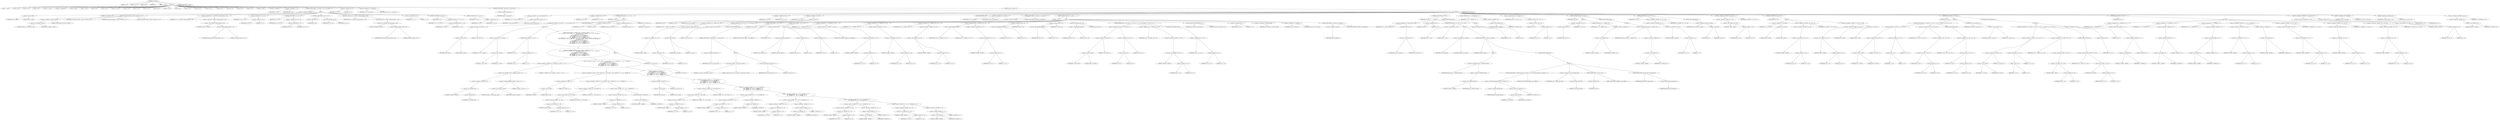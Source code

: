 digraph cache_insert {  
"1000127" [label = "(METHOD,cache_insert)" ]
"1000128" [label = "(PARAM,int a1)" ]
"1000129" [label = "(PARAM,void *s2)" ]
"1000130" [label = "(PARAM,int a3)" ]
"1000131" [label = "(PARAM,int a4)" ]
"1000132" [label = "(PARAM,__int16 a5)" ]
"1000133" [label = "(BLOCK,,)" ]
"1000134" [label = "(LOCAL,v7: __int16)" ]
"1000135" [label = "(LOCAL,v10: int)" ]
"1000136" [label = "(LOCAL,v11: int)" ]
"1000137" [label = "(LOCAL,v12: int)" ]
"1000138" [label = "(LOCAL,v13: __int16)" ]
"1000139" [label = "(LOCAL,v15: unsigned int)" ]
"1000140" [label = "(LOCAL,v16: bool)" ]
"1000141" [label = "(LOCAL,v17: bool)" ]
"1000142" [label = "(LOCAL,v18: int)" ]
"1000143" [label = "(LOCAL,v19: int)" ]
"1000144" [label = "(LOCAL,v20: __int16)" ]
"1000145" [label = "(LOCAL,v21: int)" ]
"1000146" [label = "(LOCAL,v22: int)" ]
"1000147" [label = "(LOCAL,v23: int)" ]
"1000148" [label = "(LOCAL,v24: int)" ]
"1000149" [label = "(LOCAL,v25: size_t)" ]
"1000150" [label = "(LOCAL,v26: int)" ]
"1000151" [label = "(LOCAL,v27: int)" ]
"1000152" [label = "(LOCAL,v28: int *)" ]
"1000153" [label = "(LOCAL,v29: char *)" ]
"1000154" [label = "(LOCAL,v30: int)" ]
"1000155" [label = "(LOCAL,v31: int)" ]
"1000156" [label = "(LOCAL,v32: int)" ]
"1000157" [label = "(LOCAL,v33: int)" ]
"1000158" [label = "(LOCAL,v34: _BYTE *)" ]
"1000159" [label = "(LOCAL,s2a: _DWORD [ 4 ])" ]
"1000160" [label = "(<operator>.assignment,v7 = a5)" ]
"1000161" [label = "(IDENTIFIER,v7,v7 = a5)" ]
"1000162" [label = "(IDENTIFIER,a5,v7 = a5)" ]
"1000163" [label = "(CONTROL_STRUCTURE,if ( (a5 & 0x980) != 0 ),if ( (a5 & 0x980) != 0 ))" ]
"1000164" [label = "(<operator>.notEquals,(a5 & 0x980) != 0)" ]
"1000165" [label = "(<operator>.and,a5 & 0x980)" ]
"1000166" [label = "(IDENTIFIER,a5,a5 & 0x980)" ]
"1000167" [label = "(LITERAL,0x980,a5 & 0x980)" ]
"1000168" [label = "(LITERAL,0,(a5 & 0x980) != 0)" ]
"1000169" [label = "(BLOCK,,)" ]
"1000170" [label = "(log_query,log_query((unsigned __int16)a5 | 0x10000, a1, s2, 0))" ]
"1000171" [label = "(<operator>.or,(unsigned __int16)a5 | 0x10000)" ]
"1000172" [label = "(<operator>.cast,(unsigned __int16)a5)" ]
"1000173" [label = "(UNKNOWN,unsigned __int16,unsigned __int16)" ]
"1000174" [label = "(IDENTIFIER,a5,(unsigned __int16)a5)" ]
"1000175" [label = "(LITERAL,0x10000,(unsigned __int16)a5 | 0x10000)" ]
"1000176" [label = "(IDENTIFIER,a1,log_query((unsigned __int16)a5 | 0x10000, a1, s2, 0))" ]
"1000177" [label = "(IDENTIFIER,s2,log_query((unsigned __int16)a5 | 0x10000, a1, s2, 0))" ]
"1000178" [label = "(LITERAL,0,log_query((unsigned __int16)a5 | 0x10000, a1, s2, 0))" ]
"1000179" [label = "(<operator>.assignment,v15 = *(_DWORD *)(dnsmasq_daemon + 252))" ]
"1000180" [label = "(IDENTIFIER,v15,v15 = *(_DWORD *)(dnsmasq_daemon + 252))" ]
"1000181" [label = "(<operator>.indirection,*(_DWORD *)(dnsmasq_daemon + 252))" ]
"1000182" [label = "(<operator>.cast,(_DWORD *)(dnsmasq_daemon + 252))" ]
"1000183" [label = "(UNKNOWN,_DWORD *,_DWORD *)" ]
"1000184" [label = "(<operator>.addition,dnsmasq_daemon + 252)" ]
"1000185" [label = "(IDENTIFIER,dnsmasq_daemon,dnsmasq_daemon + 252)" ]
"1000186" [label = "(LITERAL,252,dnsmasq_daemon + 252)" ]
"1000187" [label = "(<operator>.assignment,v16 = v15 != 0)" ]
"1000188" [label = "(IDENTIFIER,v16,v16 = v15 != 0)" ]
"1000189" [label = "(<operator>.notEquals,v15 != 0)" ]
"1000190" [label = "(IDENTIFIER,v15,v15 != 0)" ]
"1000191" [label = "(LITERAL,0,v15 != 0)" ]
"1000192" [label = "(CONTROL_STRUCTURE,if ( v15 ),if ( v15 ))" ]
"1000193" [label = "(IDENTIFIER,v15,if ( v15 ))" ]
"1000194" [label = "(<operator>.assignment,v16 = a4 > v15)" ]
"1000195" [label = "(IDENTIFIER,v16,v16 = a4 > v15)" ]
"1000196" [label = "(<operator>.greaterThan,a4 > v15)" ]
"1000197" [label = "(IDENTIFIER,a4,a4 > v15)" ]
"1000198" [label = "(IDENTIFIER,v15,a4 > v15)" ]
"1000199" [label = "(CONTROL_STRUCTURE,if ( !v16 ),if ( !v16 ))" ]
"1000200" [label = "(<operator>.logicalNot,!v16)" ]
"1000201" [label = "(IDENTIFIER,v16,!v16)" ]
"1000202" [label = "(<operator>.assignment,v15 = a4)" ]
"1000203" [label = "(IDENTIFIER,v15,v15 = a4)" ]
"1000204" [label = "(IDENTIFIER,a4,v15 = a4)" ]
"1000205" [label = "(<operator>.assignment,a4 = *(_DWORD *)(dnsmasq_daemon + 248))" ]
"1000206" [label = "(IDENTIFIER,a4,a4 = *(_DWORD *)(dnsmasq_daemon + 248))" ]
"1000207" [label = "(<operator>.indirection,*(_DWORD *)(dnsmasq_daemon + 248))" ]
"1000208" [label = "(<operator>.cast,(_DWORD *)(dnsmasq_daemon + 248))" ]
"1000209" [label = "(UNKNOWN,_DWORD *,_DWORD *)" ]
"1000210" [label = "(<operator>.addition,dnsmasq_daemon + 248)" ]
"1000211" [label = "(IDENTIFIER,dnsmasq_daemon,dnsmasq_daemon + 248)" ]
"1000212" [label = "(LITERAL,248,dnsmasq_daemon + 248)" ]
"1000213" [label = "(<operator>.assignment,v17 = 1)" ]
"1000214" [label = "(IDENTIFIER,v17,v17 = 1)" ]
"1000215" [label = "(LITERAL,1,v17 = 1)" ]
"1000216" [label = "(CONTROL_STRUCTURE,if ( a4 ),if ( a4 ))" ]
"1000217" [label = "(IDENTIFIER,a4,if ( a4 ))" ]
"1000218" [label = "(<operator>.assignment,v17 = v15 >= a4)" ]
"1000219" [label = "(IDENTIFIER,v17,v17 = v15 >= a4)" ]
"1000220" [label = "(<operator>.greaterEqualsThan,v15 >= a4)" ]
"1000221" [label = "(IDENTIFIER,v15,v15 >= a4)" ]
"1000222" [label = "(IDENTIFIER,a4,v15 >= a4)" ]
"1000223" [label = "(CONTROL_STRUCTURE,if ( v17 ),if ( v17 ))" ]
"1000224" [label = "(IDENTIFIER,v17,if ( v17 ))" ]
"1000225" [label = "(<operator>.assignment,a4 = v15)" ]
"1000226" [label = "(IDENTIFIER,a4,a4 = v15)" ]
"1000227" [label = "(IDENTIFIER,v15,a4 = v15)" ]
"1000228" [label = "(<operator>.assignment,v10 = 0)" ]
"1000229" [label = "(IDENTIFIER,v10,v10 = 0)" ]
"1000230" [label = "(LITERAL,0,v10 = 0)" ]
"1000231" [label = "(<operator>.assignment,v11 = insert_error)" ]
"1000232" [label = "(IDENTIFIER,v11,v11 = insert_error)" ]
"1000233" [label = "(IDENTIFIER,insert_error,v11 = insert_error)" ]
"1000234" [label = "(CONTROL_STRUCTURE,if ( !insert_error ),if ( !insert_error ))" ]
"1000235" [label = "(<operator>.logicalNot,!insert_error)" ]
"1000236" [label = "(IDENTIFIER,insert_error,!insert_error)" ]
"1000237" [label = "(BLOCK,,)" ]
"1000238" [label = "(<operator>.assignment,v12 = cache_scan_free(a1, s2))" ]
"1000239" [label = "(IDENTIFIER,v12,v12 = cache_scan_free(a1, s2))" ]
"1000240" [label = "(cache_scan_free,cache_scan_free(a1, s2))" ]
"1000241" [label = "(IDENTIFIER,a1,cache_scan_free(a1, s2))" ]
"1000242" [label = "(IDENTIFIER,s2,cache_scan_free(a1, s2))" ]
"1000243" [label = "(<operator>.assignment,v10 = v12)" ]
"1000244" [label = "(IDENTIFIER,v10,v10 = v12)" ]
"1000245" [label = "(IDENTIFIER,v12,v10 = v12)" ]
"1000246" [label = "(CONTROL_STRUCTURE,if ( v12 ),if ( v12 ))" ]
"1000247" [label = "(IDENTIFIER,v12,if ( v12 ))" ]
"1000248" [label = "(BLOCK,,)" ]
"1000249" [label = "(CONTROL_STRUCTURE,if ( (a5 & 0x180) != 0 ),if ( (a5 & 0x180) != 0 ))" ]
"1000250" [label = "(<operator>.notEquals,(a5 & 0x180) != 0)" ]
"1000251" [label = "(<operator>.and,a5 & 0x180)" ]
"1000252" [label = "(IDENTIFIER,a5,a5 & 0x180)" ]
"1000253" [label = "(LITERAL,0x180,a5 & 0x180)" ]
"1000254" [label = "(LITERAL,0,(a5 & 0x180) != 0)" ]
"1000255" [label = "(BLOCK,,)" ]
"1000256" [label = "(<operator>.assignment,v13 = (__int16)s2)" ]
"1000257" [label = "(IDENTIFIER,v13,v13 = (__int16)s2)" ]
"1000258" [label = "(<operator>.cast,(__int16)s2)" ]
"1000259" [label = "(UNKNOWN,__int16,__int16)" ]
"1000260" [label = "(IDENTIFIER,s2,(__int16)s2)" ]
"1000261" [label = "(CONTROL_STRUCTURE,if ( s2 ),if ( s2 ))" ]
"1000262" [label = "(IDENTIFIER,s2,if ( s2 ))" ]
"1000263" [label = "(<operator>.assignment,v13 = 1)" ]
"1000264" [label = "(IDENTIFIER,v13,v13 = 1)" ]
"1000265" [label = "(LITERAL,1,v13 = 1)" ]
"1000266" [label = "(CONTROL_STRUCTURE,if ( (*(_DWORD *)&v13 & ((unsigned __int16)a5 >> 3)) != 0\n          && ((a5 & 0x80) != 0 && (*(_WORD *)(v12 + 36) & 0x80) != 0 && *(_DWORD *)(v12 + 12) == *(_DWORD *)s2\n           || (a5 & 0x100) != 0\n           && (*(_WORD *)(v12 + 36) & 0x100) != 0\n           && *(_DWORD *)(v12 + 12) == *(_DWORD *)s2\n           && *(_DWORD *)(v12 + 16) == *((_DWORD *)s2 + 1)\n           && *(_DWORD *)(v12 + 20) == *((_DWORD *)s2 + 2)\n           && *(_DWORD *)(v12 + 24) == *((_DWORD *)s2 + 3)) ),if ( (*(_DWORD *)&v13 & ((unsigned __int16)a5 >> 3)) != 0\n          && ((a5 & 0x80) != 0 && (*(_WORD *)(v12 + 36) & 0x80) != 0 && *(_DWORD *)(v12 + 12) == *(_DWORD *)s2\n           || (a5 & 0x100) != 0\n           && (*(_WORD *)(v12 + 36) & 0x100) != 0\n           && *(_DWORD *)(v12 + 12) == *(_DWORD *)s2\n           && *(_DWORD *)(v12 + 16) == *((_DWORD *)s2 + 1)\n           && *(_DWORD *)(v12 + 20) == *((_DWORD *)s2 + 2)\n           && *(_DWORD *)(v12 + 24) == *((_DWORD *)s2 + 3)) ))" ]
"1000267" [label = "(<operator>.logicalAnd,(*(_DWORD *)&v13 & ((unsigned __int16)a5 >> 3)) != 0\n          && ((a5 & 0x80) != 0 && (*(_WORD *)(v12 + 36) & 0x80) != 0 && *(_DWORD *)(v12 + 12) == *(_DWORD *)s2\n           || (a5 & 0x100) != 0\n           && (*(_WORD *)(v12 + 36) & 0x100) != 0\n           && *(_DWORD *)(v12 + 12) == *(_DWORD *)s2\n           && *(_DWORD *)(v12 + 16) == *((_DWORD *)s2 + 1)\n           && *(_DWORD *)(v12 + 20) == *((_DWORD *)s2 + 2)\n           && *(_DWORD *)(v12 + 24) == *((_DWORD *)s2 + 3)))" ]
"1000268" [label = "(<operator>.notEquals,(*(_DWORD *)&v13 & ((unsigned __int16)a5 >> 3)) != 0)" ]
"1000269" [label = "(<operator>.and,*(_DWORD *)&v13 & ((unsigned __int16)a5 >> 3))" ]
"1000270" [label = "(<operator>.indirection,*(_DWORD *)&v13)" ]
"1000271" [label = "(<operator>.cast,(_DWORD *)&v13)" ]
"1000272" [label = "(UNKNOWN,_DWORD *,_DWORD *)" ]
"1000273" [label = "(<operator>.addressOf,&v13)" ]
"1000274" [label = "(IDENTIFIER,v13,(_DWORD *)&v13)" ]
"1000275" [label = "(<operator>.arithmeticShiftRight,(unsigned __int16)a5 >> 3)" ]
"1000276" [label = "(<operator>.cast,(unsigned __int16)a5)" ]
"1000277" [label = "(UNKNOWN,unsigned __int16,unsigned __int16)" ]
"1000278" [label = "(IDENTIFIER,a5,(unsigned __int16)a5)" ]
"1000279" [label = "(LITERAL,3,(unsigned __int16)a5 >> 3)" ]
"1000280" [label = "(LITERAL,0,(*(_DWORD *)&v13 & ((unsigned __int16)a5 >> 3)) != 0)" ]
"1000281" [label = "(<operator>.logicalOr,(a5 & 0x80) != 0 && (*(_WORD *)(v12 + 36) & 0x80) != 0 && *(_DWORD *)(v12 + 12) == *(_DWORD *)s2\n           || (a5 & 0x100) != 0\n           && (*(_WORD *)(v12 + 36) & 0x100) != 0\n           && *(_DWORD *)(v12 + 12) == *(_DWORD *)s2\n           && *(_DWORD *)(v12 + 16) == *((_DWORD *)s2 + 1)\n           && *(_DWORD *)(v12 + 20) == *((_DWORD *)s2 + 2)\n           && *(_DWORD *)(v12 + 24) == *((_DWORD *)s2 + 3))" ]
"1000282" [label = "(<operator>.logicalAnd,(a5 & 0x80) != 0 && (*(_WORD *)(v12 + 36) & 0x80) != 0 && *(_DWORD *)(v12 + 12) == *(_DWORD *)s2)" ]
"1000283" [label = "(<operator>.notEquals,(a5 & 0x80) != 0)" ]
"1000284" [label = "(<operator>.and,a5 & 0x80)" ]
"1000285" [label = "(IDENTIFIER,a5,a5 & 0x80)" ]
"1000286" [label = "(LITERAL,0x80,a5 & 0x80)" ]
"1000287" [label = "(LITERAL,0,(a5 & 0x80) != 0)" ]
"1000288" [label = "(<operator>.logicalAnd,(*(_WORD *)(v12 + 36) & 0x80) != 0 && *(_DWORD *)(v12 + 12) == *(_DWORD *)s2)" ]
"1000289" [label = "(<operator>.notEquals,(*(_WORD *)(v12 + 36) & 0x80) != 0)" ]
"1000290" [label = "(<operator>.and,*(_WORD *)(v12 + 36) & 0x80)" ]
"1000291" [label = "(<operator>.indirection,*(_WORD *)(v12 + 36))" ]
"1000292" [label = "(<operator>.cast,(_WORD *)(v12 + 36))" ]
"1000293" [label = "(UNKNOWN,_WORD *,_WORD *)" ]
"1000294" [label = "(<operator>.addition,v12 + 36)" ]
"1000295" [label = "(IDENTIFIER,v12,v12 + 36)" ]
"1000296" [label = "(LITERAL,36,v12 + 36)" ]
"1000297" [label = "(LITERAL,0x80,*(_WORD *)(v12 + 36) & 0x80)" ]
"1000298" [label = "(LITERAL,0,(*(_WORD *)(v12 + 36) & 0x80) != 0)" ]
"1000299" [label = "(<operator>.equals,*(_DWORD *)(v12 + 12) == *(_DWORD *)s2)" ]
"1000300" [label = "(<operator>.indirection,*(_DWORD *)(v12 + 12))" ]
"1000301" [label = "(<operator>.cast,(_DWORD *)(v12 + 12))" ]
"1000302" [label = "(UNKNOWN,_DWORD *,_DWORD *)" ]
"1000303" [label = "(<operator>.addition,v12 + 12)" ]
"1000304" [label = "(IDENTIFIER,v12,v12 + 12)" ]
"1000305" [label = "(LITERAL,12,v12 + 12)" ]
"1000306" [label = "(<operator>.indirection,*(_DWORD *)s2)" ]
"1000307" [label = "(<operator>.cast,(_DWORD *)s2)" ]
"1000308" [label = "(UNKNOWN,_DWORD *,_DWORD *)" ]
"1000309" [label = "(IDENTIFIER,s2,(_DWORD *)s2)" ]
"1000310" [label = "(<operator>.logicalAnd,(a5 & 0x100) != 0\n           && (*(_WORD *)(v12 + 36) & 0x100) != 0\n           && *(_DWORD *)(v12 + 12) == *(_DWORD *)s2\n           && *(_DWORD *)(v12 + 16) == *((_DWORD *)s2 + 1)\n           && *(_DWORD *)(v12 + 20) == *((_DWORD *)s2 + 2)\n           && *(_DWORD *)(v12 + 24) == *((_DWORD *)s2 + 3))" ]
"1000311" [label = "(<operator>.notEquals,(a5 & 0x100) != 0)" ]
"1000312" [label = "(<operator>.and,a5 & 0x100)" ]
"1000313" [label = "(IDENTIFIER,a5,a5 & 0x100)" ]
"1000314" [label = "(LITERAL,0x100,a5 & 0x100)" ]
"1000315" [label = "(LITERAL,0,(a5 & 0x100) != 0)" ]
"1000316" [label = "(<operator>.logicalAnd,(*(_WORD *)(v12 + 36) & 0x100) != 0\n           && *(_DWORD *)(v12 + 12) == *(_DWORD *)s2\n           && *(_DWORD *)(v12 + 16) == *((_DWORD *)s2 + 1)\n           && *(_DWORD *)(v12 + 20) == *((_DWORD *)s2 + 2)\n           && *(_DWORD *)(v12 + 24) == *((_DWORD *)s2 + 3))" ]
"1000317" [label = "(<operator>.notEquals,(*(_WORD *)(v12 + 36) & 0x100) != 0)" ]
"1000318" [label = "(<operator>.and,*(_WORD *)(v12 + 36) & 0x100)" ]
"1000319" [label = "(<operator>.indirection,*(_WORD *)(v12 + 36))" ]
"1000320" [label = "(<operator>.cast,(_WORD *)(v12 + 36))" ]
"1000321" [label = "(UNKNOWN,_WORD *,_WORD *)" ]
"1000322" [label = "(<operator>.addition,v12 + 36)" ]
"1000323" [label = "(IDENTIFIER,v12,v12 + 36)" ]
"1000324" [label = "(LITERAL,36,v12 + 36)" ]
"1000325" [label = "(LITERAL,0x100,*(_WORD *)(v12 + 36) & 0x100)" ]
"1000326" [label = "(LITERAL,0,(*(_WORD *)(v12 + 36) & 0x100) != 0)" ]
"1000327" [label = "(<operator>.logicalAnd,*(_DWORD *)(v12 + 12) == *(_DWORD *)s2\n           && *(_DWORD *)(v12 + 16) == *((_DWORD *)s2 + 1)\n           && *(_DWORD *)(v12 + 20) == *((_DWORD *)s2 + 2)\n           && *(_DWORD *)(v12 + 24) == *((_DWORD *)s2 + 3))" ]
"1000328" [label = "(<operator>.equals,*(_DWORD *)(v12 + 12) == *(_DWORD *)s2)" ]
"1000329" [label = "(<operator>.indirection,*(_DWORD *)(v12 + 12))" ]
"1000330" [label = "(<operator>.cast,(_DWORD *)(v12 + 12))" ]
"1000331" [label = "(UNKNOWN,_DWORD *,_DWORD *)" ]
"1000332" [label = "(<operator>.addition,v12 + 12)" ]
"1000333" [label = "(IDENTIFIER,v12,v12 + 12)" ]
"1000334" [label = "(LITERAL,12,v12 + 12)" ]
"1000335" [label = "(<operator>.indirection,*(_DWORD *)s2)" ]
"1000336" [label = "(<operator>.cast,(_DWORD *)s2)" ]
"1000337" [label = "(UNKNOWN,_DWORD *,_DWORD *)" ]
"1000338" [label = "(IDENTIFIER,s2,(_DWORD *)s2)" ]
"1000339" [label = "(<operator>.logicalAnd,*(_DWORD *)(v12 + 16) == *((_DWORD *)s2 + 1)\n           && *(_DWORD *)(v12 + 20) == *((_DWORD *)s2 + 2)\n           && *(_DWORD *)(v12 + 24) == *((_DWORD *)s2 + 3))" ]
"1000340" [label = "(<operator>.equals,*(_DWORD *)(v12 + 16) == *((_DWORD *)s2 + 1))" ]
"1000341" [label = "(<operator>.indirection,*(_DWORD *)(v12 + 16))" ]
"1000342" [label = "(<operator>.cast,(_DWORD *)(v12 + 16))" ]
"1000343" [label = "(UNKNOWN,_DWORD *,_DWORD *)" ]
"1000344" [label = "(<operator>.addition,v12 + 16)" ]
"1000345" [label = "(IDENTIFIER,v12,v12 + 16)" ]
"1000346" [label = "(LITERAL,16,v12 + 16)" ]
"1000347" [label = "(<operator>.indirection,*((_DWORD *)s2 + 1))" ]
"1000348" [label = "(<operator>.addition,(_DWORD *)s2 + 1)" ]
"1000349" [label = "(<operator>.cast,(_DWORD *)s2)" ]
"1000350" [label = "(UNKNOWN,_DWORD *,_DWORD *)" ]
"1000351" [label = "(IDENTIFIER,s2,(_DWORD *)s2)" ]
"1000352" [label = "(LITERAL,1,(_DWORD *)s2 + 1)" ]
"1000353" [label = "(<operator>.logicalAnd,*(_DWORD *)(v12 + 20) == *((_DWORD *)s2 + 2)\n           && *(_DWORD *)(v12 + 24) == *((_DWORD *)s2 + 3))" ]
"1000354" [label = "(<operator>.equals,*(_DWORD *)(v12 + 20) == *((_DWORD *)s2 + 2))" ]
"1000355" [label = "(<operator>.indirection,*(_DWORD *)(v12 + 20))" ]
"1000356" [label = "(<operator>.cast,(_DWORD *)(v12 + 20))" ]
"1000357" [label = "(UNKNOWN,_DWORD *,_DWORD *)" ]
"1000358" [label = "(<operator>.addition,v12 + 20)" ]
"1000359" [label = "(IDENTIFIER,v12,v12 + 20)" ]
"1000360" [label = "(LITERAL,20,v12 + 20)" ]
"1000361" [label = "(<operator>.indirection,*((_DWORD *)s2 + 2))" ]
"1000362" [label = "(<operator>.addition,(_DWORD *)s2 + 2)" ]
"1000363" [label = "(<operator>.cast,(_DWORD *)s2)" ]
"1000364" [label = "(UNKNOWN,_DWORD *,_DWORD *)" ]
"1000365" [label = "(IDENTIFIER,s2,(_DWORD *)s2)" ]
"1000366" [label = "(LITERAL,2,(_DWORD *)s2 + 2)" ]
"1000367" [label = "(<operator>.equals,*(_DWORD *)(v12 + 24) == *((_DWORD *)s2 + 3))" ]
"1000368" [label = "(<operator>.indirection,*(_DWORD *)(v12 + 24))" ]
"1000369" [label = "(<operator>.cast,(_DWORD *)(v12 + 24))" ]
"1000370" [label = "(UNKNOWN,_DWORD *,_DWORD *)" ]
"1000371" [label = "(<operator>.addition,v12 + 24)" ]
"1000372" [label = "(IDENTIFIER,v12,v12 + 24)" ]
"1000373" [label = "(LITERAL,24,v12 + 24)" ]
"1000374" [label = "(<operator>.indirection,*((_DWORD *)s2 + 3))" ]
"1000375" [label = "(<operator>.addition,(_DWORD *)s2 + 3)" ]
"1000376" [label = "(<operator>.cast,(_DWORD *)s2)" ]
"1000377" [label = "(UNKNOWN,_DWORD *,_DWORD *)" ]
"1000378" [label = "(IDENTIFIER,s2,(_DWORD *)s2)" ]
"1000379" [label = "(LITERAL,3,(_DWORD *)s2 + 3)" ]
"1000380" [label = "(BLOCK,,)" ]
"1000381" [label = "(RETURN,return v10;,return v10;)" ]
"1000382" [label = "(IDENTIFIER,v10,return v10;)" ]
"1000383" [label = "(JUMP_TARGET,LABEL_14)" ]
"1000384" [label = "(<operator>.assignment,v10 = 0)" ]
"1000385" [label = "(IDENTIFIER,v10,v10 = 0)" ]
"1000386" [label = "(LITERAL,0,v10 = 0)" ]
"1000387" [label = "(<operator>.assignment,insert_error = 1)" ]
"1000388" [label = "(IDENTIFIER,insert_error,insert_error = 1)" ]
"1000389" [label = "(LITERAL,1,insert_error = 1)" ]
"1000390" [label = "(RETURN,return v10;,return v10;)" ]
"1000391" [label = "(IDENTIFIER,v10,return v10;)" ]
"1000392" [label = "(<operator>.assignment,v18 = v11)" ]
"1000393" [label = "(IDENTIFIER,v18,v18 = v11)" ]
"1000394" [label = "(IDENTIFIER,v11,v18 = v11)" ]
"1000395" [label = "(<operator>.assignment,v19 = a5 & 4)" ]
"1000396" [label = "(IDENTIFIER,v19,v19 = a5 & 4)" ]
"1000397" [label = "(<operator>.and,a5 & 4)" ]
"1000398" [label = "(IDENTIFIER,a5,a5 & 4)" ]
"1000399" [label = "(LITERAL,4,a5 & 4)" ]
"1000400" [label = "(JUMP_TARGET,LABEL_26)" ]
"1000401" [label = "(<operator>.assignment,v10 = cache_tail)" ]
"1000402" [label = "(IDENTIFIER,v10,v10 = cache_tail)" ]
"1000403" [label = "(IDENTIFIER,cache_tail,v10 = cache_tail)" ]
"1000404" [label = "(CONTROL_STRUCTURE,if ( !cache_tail ),if ( !cache_tail ))" ]
"1000405" [label = "(<operator>.logicalNot,!cache_tail)" ]
"1000406" [label = "(IDENTIFIER,cache_tail,!cache_tail)" ]
"1000407" [label = "(CONTROL_STRUCTURE,goto LABEL_14;,goto LABEL_14;)" ]
"1000408" [label = "(CONTROL_STRUCTURE,while ( 1 ),while ( 1 ))" ]
"1000409" [label = "(LITERAL,1,while ( 1 ))" ]
"1000410" [label = "(BLOCK,,)" ]
"1000411" [label = "(<operator>.assignment,v20 = *(_WORD *)(v10 + 36))" ]
"1000412" [label = "(IDENTIFIER,v20,v20 = *(_WORD *)(v10 + 36))" ]
"1000413" [label = "(<operator>.indirection,*(_WORD *)(v10 + 36))" ]
"1000414" [label = "(<operator>.cast,(_WORD *)(v10 + 36))" ]
"1000415" [label = "(UNKNOWN,_WORD *,_WORD *)" ]
"1000416" [label = "(<operator>.addition,v10 + 36)" ]
"1000417" [label = "(IDENTIFIER,v10,v10 + 36)" ]
"1000418" [label = "(LITERAL,36,v10 + 36)" ]
"1000419" [label = "(CONTROL_STRUCTURE,if ( (v20 & 0xC) == 0 ),if ( (v20 & 0xC) == 0 ))" ]
"1000420" [label = "(<operator>.equals,(v20 & 0xC) == 0)" ]
"1000421" [label = "(<operator>.and,v20 & 0xC)" ]
"1000422" [label = "(IDENTIFIER,v20,v20 & 0xC)" ]
"1000423" [label = "(LITERAL,0xC,v20 & 0xC)" ]
"1000424" [label = "(LITERAL,0,(v20 & 0xC) == 0)" ]
"1000425" [label = "(CONTROL_STRUCTURE,break;,break;)" ]
"1000426" [label = "(CONTROL_STRUCTURE,if ( v18 ),if ( v18 ))" ]
"1000427" [label = "(IDENTIFIER,v18,if ( v18 ))" ]
"1000428" [label = "(BLOCK,,)" ]
"1000429" [label = "(CONTROL_STRUCTURE,if ( !warned_12252 ),if ( !warned_12252 ))" ]
"1000430" [label = "(<operator>.logicalNot,!warned_12252)" ]
"1000431" [label = "(IDENTIFIER,warned_12252,!warned_12252)" ]
"1000432" [label = "(BLOCK,,)" ]
"1000433" [label = "(my_syslog,my_syslog(3, \"Internal error in cache.\"))" ]
"1000434" [label = "(LITERAL,3,my_syslog(3, \"Internal error in cache.\"))" ]
"1000435" [label = "(LITERAL,\"Internal error in cache.\",my_syslog(3, \"Internal error in cache.\"))" ]
"1000436" [label = "(<operator>.assignment,warned_12252 = 1)" ]
"1000437" [label = "(IDENTIFIER,warned_12252,warned_12252 = 1)" ]
"1000438" [label = "(LITERAL,1,warned_12252 = 1)" ]
"1000439" [label = "(CONTROL_STRUCTURE,goto LABEL_14;,goto LABEL_14;)" ]
"1000440" [label = "(CONTROL_STRUCTURE,if ( !v19 ),if ( !v19 ))" ]
"1000441" [label = "(<operator>.logicalNot,!v19)" ]
"1000442" [label = "(IDENTIFIER,v19,!v19)" ]
"1000443" [label = "(BLOCK,,)" ]
"1000444" [label = "(cache_scan_free,cache_scan_free(0, 0))" ]
"1000445" [label = "(LITERAL,0,cache_scan_free(0, 0))" ]
"1000446" [label = "(LITERAL,0,cache_scan_free(0, 0))" ]
"1000447" [label = "(<operator>.assignment,v18 = 0)" ]
"1000448" [label = "(IDENTIFIER,v18,v18 = 0)" ]
"1000449" [label = "(LITERAL,0,v18 = 0)" ]
"1000450" [label = "(<operator>.assignment,v19 = 1)" ]
"1000451" [label = "(IDENTIFIER,v19,v19 = 1)" ]
"1000452" [label = "(LITERAL,1,v19 = 1)" ]
"1000453" [label = "(CONTROL_STRUCTURE,goto LABEL_26;,goto LABEL_26;)" ]
"1000454" [label = "(<operator>.assignment,v21 = *(_DWORD *)(v10 + 16))" ]
"1000455" [label = "(IDENTIFIER,v21,v21 = *(_DWORD *)(v10 + 16))" ]
"1000456" [label = "(<operator>.indirection,*(_DWORD *)(v10 + 16))" ]
"1000457" [label = "(<operator>.cast,(_DWORD *)(v10 + 16))" ]
"1000458" [label = "(UNKNOWN,_DWORD *,_DWORD *)" ]
"1000459" [label = "(<operator>.addition,v10 + 16)" ]
"1000460" [label = "(IDENTIFIER,v10,v10 + 16)" ]
"1000461" [label = "(LITERAL,16,v10 + 16)" ]
"1000462" [label = "(<operator>.assignment,v22 = *(_DWORD *)(v10 + 20))" ]
"1000463" [label = "(IDENTIFIER,v22,v22 = *(_DWORD *)(v10 + 20))" ]
"1000464" [label = "(<operator>.indirection,*(_DWORD *)(v10 + 20))" ]
"1000465" [label = "(<operator>.cast,(_DWORD *)(v10 + 20))" ]
"1000466" [label = "(UNKNOWN,_DWORD *,_DWORD *)" ]
"1000467" [label = "(<operator>.addition,v10 + 20)" ]
"1000468" [label = "(IDENTIFIER,v10,v10 + 20)" ]
"1000469" [label = "(LITERAL,20,v10 + 20)" ]
"1000470" [label = "(<operator>.assignment,v23 = *(_DWORD *)(v10 + 24))" ]
"1000471" [label = "(IDENTIFIER,v23,v23 = *(_DWORD *)(v10 + 24))" ]
"1000472" [label = "(<operator>.indirection,*(_DWORD *)(v10 + 24))" ]
"1000473" [label = "(<operator>.cast,(_DWORD *)(v10 + 24))" ]
"1000474" [label = "(UNKNOWN,_DWORD *,_DWORD *)" ]
"1000475" [label = "(<operator>.addition,v10 + 24)" ]
"1000476" [label = "(IDENTIFIER,v10,v10 + 24)" ]
"1000477" [label = "(LITERAL,24,v10 + 24)" ]
"1000478" [label = "(<operator>.assignment,s2a[0] = *(_DWORD *)(v10 + 12))" ]
"1000479" [label = "(<operator>.indirectIndexAccess,s2a[0])" ]
"1000480" [label = "(IDENTIFIER,s2a,s2a[0] = *(_DWORD *)(v10 + 12))" ]
"1000481" [label = "(LITERAL,0,s2a[0] = *(_DWORD *)(v10 + 12))" ]
"1000482" [label = "(<operator>.indirection,*(_DWORD *)(v10 + 12))" ]
"1000483" [label = "(<operator>.cast,(_DWORD *)(v10 + 12))" ]
"1000484" [label = "(UNKNOWN,_DWORD *,_DWORD *)" ]
"1000485" [label = "(<operator>.addition,v10 + 12)" ]
"1000486" [label = "(IDENTIFIER,v10,v10 + 12)" ]
"1000487" [label = "(LITERAL,12,v10 + 12)" ]
"1000488" [label = "(<operator>.assignment,s2a[1] = v21)" ]
"1000489" [label = "(<operator>.indirectIndexAccess,s2a[1])" ]
"1000490" [label = "(IDENTIFIER,s2a,s2a[1] = v21)" ]
"1000491" [label = "(LITERAL,1,s2a[1] = v21)" ]
"1000492" [label = "(IDENTIFIER,v21,s2a[1] = v21)" ]
"1000493" [label = "(<operator>.assignment,s2a[2] = v22)" ]
"1000494" [label = "(<operator>.indirectIndexAccess,s2a[2])" ]
"1000495" [label = "(IDENTIFIER,s2a,s2a[2] = v22)" ]
"1000496" [label = "(LITERAL,2,s2a[2] = v22)" ]
"1000497" [label = "(IDENTIFIER,v22,s2a[2] = v22)" ]
"1000498" [label = "(<operator>.assignment,s2a[3] = v23)" ]
"1000499" [label = "(<operator>.indirectIndexAccess,s2a[3])" ]
"1000500" [label = "(IDENTIFIER,s2a,s2a[3] = v23)" ]
"1000501" [label = "(LITERAL,3,s2a[3] = v23)" ]
"1000502" [label = "(IDENTIFIER,v23,s2a[3] = v23)" ]
"1000503" [label = "(CONTROL_STRUCTURE,if ( (v20 & 0x200) != 0 || (v20 & 2) != 0 ),if ( (v20 & 0x200) != 0 || (v20 & 2) != 0 ))" ]
"1000504" [label = "(<operator>.logicalOr,(v20 & 0x200) != 0 || (v20 & 2) != 0)" ]
"1000505" [label = "(<operator>.notEquals,(v20 & 0x200) != 0)" ]
"1000506" [label = "(<operator>.and,v20 & 0x200)" ]
"1000507" [label = "(IDENTIFIER,v20,v20 & 0x200)" ]
"1000508" [label = "(LITERAL,0x200,v20 & 0x200)" ]
"1000509" [label = "(LITERAL,0,(v20 & 0x200) != 0)" ]
"1000510" [label = "(<operator>.notEquals,(v20 & 2) != 0)" ]
"1000511" [label = "(<operator>.and,v20 & 2)" ]
"1000512" [label = "(IDENTIFIER,v20,v20 & 2)" ]
"1000513" [label = "(LITERAL,2,v20 & 2)" ]
"1000514" [label = "(LITERAL,0,(v20 & 2) != 0)" ]
"1000515" [label = "(<operator>.assignment,v24 = *(_DWORD *)(v10 + 40))" ]
"1000516" [label = "(IDENTIFIER,v24,v24 = *(_DWORD *)(v10 + 40))" ]
"1000517" [label = "(<operator>.indirection,*(_DWORD *)(v10 + 40))" ]
"1000518" [label = "(<operator>.cast,(_DWORD *)(v10 + 40))" ]
"1000519" [label = "(UNKNOWN,_DWORD *,_DWORD *)" ]
"1000520" [label = "(<operator>.addition,v10 + 40)" ]
"1000521" [label = "(IDENTIFIER,v10,v10 + 40)" ]
"1000522" [label = "(LITERAL,40,v10 + 40)" ]
"1000523" [label = "(CONTROL_STRUCTURE,else,else)" ]
"1000524" [label = "(<operator>.assignment,v24 = v10 + 40)" ]
"1000525" [label = "(IDENTIFIER,v24,v24 = v10 + 40)" ]
"1000526" [label = "(<operator>.addition,v10 + 40)" ]
"1000527" [label = "(IDENTIFIER,v10,v10 + 40)" ]
"1000528" [label = "(LITERAL,40,v10 + 40)" ]
"1000529" [label = "(cache_scan_free,cache_scan_free(v24, s2a))" ]
"1000530" [label = "(IDENTIFIER,v24,cache_scan_free(v24, s2a))" ]
"1000531" [label = "(IDENTIFIER,s2a,cache_scan_free(v24, s2a))" ]
"1000532" [label = "(<operator>.assignment,v18 = 1)" ]
"1000533" [label = "(IDENTIFIER,v18,v18 = 1)" ]
"1000534" [label = "(LITERAL,1,v18 = 1)" ]
"1000535" [label = "(<operator>.preIncrement,++cache_live_freed)" ]
"1000536" [label = "(IDENTIFIER,cache_live_freed,++cache_live_freed)" ]
"1000537" [label = "(<operator>.assignment,v10 = cache_tail)" ]
"1000538" [label = "(IDENTIFIER,v10,v10 = cache_tail)" ]
"1000539" [label = "(IDENTIFIER,cache_tail,v10 = cache_tail)" ]
"1000540" [label = "(CONTROL_STRUCTURE,if ( !cache_tail ),if ( !cache_tail ))" ]
"1000541" [label = "(<operator>.logicalNot,!cache_tail)" ]
"1000542" [label = "(IDENTIFIER,cache_tail,!cache_tail)" ]
"1000543" [label = "(CONTROL_STRUCTURE,goto LABEL_14;,goto LABEL_14;)" ]
"1000544" [label = "(CONTROL_STRUCTURE,if ( a1 ),if ( a1 ))" ]
"1000545" [label = "(IDENTIFIER,a1,if ( a1 ))" ]
"1000546" [label = "(BLOCK,,)" ]
"1000547" [label = "(<operator>.assignment,v25 = strlen((const char *)a1))" ]
"1000548" [label = "(IDENTIFIER,v25,v25 = strlen((const char *)a1))" ]
"1000549" [label = "(strlen,strlen((const char *)a1))" ]
"1000550" [label = "(<operator>.cast,(const char *)a1)" ]
"1000551" [label = "(UNKNOWN,const char *,const char *)" ]
"1000552" [label = "(IDENTIFIER,a1,(const char *)a1)" ]
"1000553" [label = "(<operator>.assignment,v26 = 0)" ]
"1000554" [label = "(IDENTIFIER,v26,v26 = 0)" ]
"1000555" [label = "(LITERAL,0,v26 = 0)" ]
"1000556" [label = "(CONTROL_STRUCTURE,if ( v25 > 0x31 ),if ( v25 > 0x31 ))" ]
"1000557" [label = "(<operator>.greaterThan,v25 > 0x31)" ]
"1000558" [label = "(IDENTIFIER,v25,v25 > 0x31)" ]
"1000559" [label = "(LITERAL,0x31,v25 > 0x31)" ]
"1000560" [label = "(BLOCK,,)" ]
"1000561" [label = "(<operator>.assignment,v26 = big_free)" ]
"1000562" [label = "(IDENTIFIER,v26,v26 = big_free)" ]
"1000563" [label = "(IDENTIFIER,big_free,v26 = big_free)" ]
"1000564" [label = "(CONTROL_STRUCTURE,if ( big_free ),if ( big_free ))" ]
"1000565" [label = "(IDENTIFIER,big_free,if ( big_free ))" ]
"1000566" [label = "(BLOCK,,)" ]
"1000567" [label = "(<operator>.assignment,big_free = *(_DWORD *)big_free)" ]
"1000568" [label = "(IDENTIFIER,big_free,big_free = *(_DWORD *)big_free)" ]
"1000569" [label = "(<operator>.indirection,*(_DWORD *)big_free)" ]
"1000570" [label = "(<operator>.cast,(_DWORD *)big_free)" ]
"1000571" [label = "(UNKNOWN,_DWORD *,_DWORD *)" ]
"1000572" [label = "(IDENTIFIER,big_free,(_DWORD *)big_free)" ]
"1000573" [label = "(CONTROL_STRUCTURE,else,else)" ]
"1000574" [label = "(BLOCK,,)" ]
"1000575" [label = "(CONTROL_STRUCTURE,if ( !bignames_left && (a5 & 0x5000) == 0 ),if ( !bignames_left && (a5 & 0x5000) == 0 ))" ]
"1000576" [label = "(<operator>.logicalAnd,!bignames_left && (a5 & 0x5000) == 0)" ]
"1000577" [label = "(<operator>.logicalNot,!bignames_left)" ]
"1000578" [label = "(IDENTIFIER,bignames_left,!bignames_left)" ]
"1000579" [label = "(<operator>.equals,(a5 & 0x5000) == 0)" ]
"1000580" [label = "(<operator>.and,a5 & 0x5000)" ]
"1000581" [label = "(IDENTIFIER,a5,a5 & 0x5000)" ]
"1000582" [label = "(LITERAL,0x5000,a5 & 0x5000)" ]
"1000583" [label = "(LITERAL,0,(a5 & 0x5000) == 0)" ]
"1000584" [label = "(CONTROL_STRUCTURE,goto LABEL_14;,goto LABEL_14;)" ]
"1000585" [label = "(<operator>.assignment,v26 = whine_malloc(1028))" ]
"1000586" [label = "(IDENTIFIER,v26,v26 = whine_malloc(1028))" ]
"1000587" [label = "(whine_malloc,whine_malloc(1028))" ]
"1000588" [label = "(LITERAL,1028,whine_malloc(1028))" ]
"1000589" [label = "(CONTROL_STRUCTURE,if ( !v26 ),if ( !v26 ))" ]
"1000590" [label = "(<operator>.logicalNot,!v26)" ]
"1000591" [label = "(IDENTIFIER,v26,!v26)" ]
"1000592" [label = "(CONTROL_STRUCTURE,goto LABEL_14;,goto LABEL_14;)" ]
"1000593" [label = "(CONTROL_STRUCTURE,if ( bignames_left ),if ( bignames_left ))" ]
"1000594" [label = "(IDENTIFIER,bignames_left,if ( bignames_left ))" ]
"1000595" [label = "(<operator>.preDecrement,--bignames_left)" ]
"1000596" [label = "(IDENTIFIER,bignames_left,--bignames_left)" ]
"1000597" [label = "(CONTROL_STRUCTURE,else,else)" ]
"1000598" [label = "(BLOCK,,)" ]
"1000599" [label = "(<operator>.assignment,v26 = 0)" ]
"1000600" [label = "(IDENTIFIER,v26,v26 = 0)" ]
"1000601" [label = "(LITERAL,0,v26 = 0)" ]
"1000602" [label = "(<operator>.assignment,v27 = *(_DWORD *)v10)" ]
"1000603" [label = "(IDENTIFIER,v27,v27 = *(_DWORD *)v10)" ]
"1000604" [label = "(<operator>.indirection,*(_DWORD *)v10)" ]
"1000605" [label = "(<operator>.cast,(_DWORD *)v10)" ]
"1000606" [label = "(UNKNOWN,_DWORD *,_DWORD *)" ]
"1000607" [label = "(IDENTIFIER,v10,(_DWORD *)v10)" ]
"1000608" [label = "(<operator>.assignment,v28 = *(int **)(v10 + 4))" ]
"1000609" [label = "(IDENTIFIER,v28,v28 = *(int **)(v10 + 4))" ]
"1000610" [label = "(<operator>.indirection,*(int **)(v10 + 4))" ]
"1000611" [label = "(<operator>.cast,(int **)(v10 + 4))" ]
"1000612" [label = "(UNKNOWN,int **,int **)" ]
"1000613" [label = "(<operator>.addition,v10 + 4)" ]
"1000614" [label = "(IDENTIFIER,v10,v10 + 4)" ]
"1000615" [label = "(LITERAL,4,v10 + 4)" ]
"1000616" [label = "(CONTROL_STRUCTURE,if ( v28 ),if ( v28 ))" ]
"1000617" [label = "(IDENTIFIER,v28,if ( v28 ))" ]
"1000618" [label = "(BLOCK,,)" ]
"1000619" [label = "(<operator>.assignment,*v28 = v27)" ]
"1000620" [label = "(<operator>.indirection,*v28)" ]
"1000621" [label = "(IDENTIFIER,v28,*v28 = v27)" ]
"1000622" [label = "(IDENTIFIER,v27,*v28 = v27)" ]
"1000623" [label = "(<operator>.assignment,v27 = *(_DWORD *)v10)" ]
"1000624" [label = "(IDENTIFIER,v27,v27 = *(_DWORD *)v10)" ]
"1000625" [label = "(<operator>.indirection,*(_DWORD *)v10)" ]
"1000626" [label = "(<operator>.cast,(_DWORD *)v10)" ]
"1000627" [label = "(UNKNOWN,_DWORD *,_DWORD *)" ]
"1000628" [label = "(IDENTIFIER,v10,(_DWORD *)v10)" ]
"1000629" [label = "(CONTROL_STRUCTURE,else,else)" ]
"1000630" [label = "(BLOCK,,)" ]
"1000631" [label = "(<operator>.assignment,cache_head = *(_DWORD *)v10)" ]
"1000632" [label = "(IDENTIFIER,cache_head,cache_head = *(_DWORD *)v10)" ]
"1000633" [label = "(<operator>.indirection,*(_DWORD *)v10)" ]
"1000634" [label = "(<operator>.cast,(_DWORD *)v10)" ]
"1000635" [label = "(UNKNOWN,_DWORD *,_DWORD *)" ]
"1000636" [label = "(IDENTIFIER,v10,(_DWORD *)v10)" ]
"1000637" [label = "(CONTROL_STRUCTURE,if ( v27 ),if ( v27 ))" ]
"1000638" [label = "(IDENTIFIER,v27,if ( v27 ))" ]
"1000639" [label = "(<operator>.assignment,*(_DWORD *)(v27 + 4) = v28)" ]
"1000640" [label = "(<operator>.indirection,*(_DWORD *)(v27 + 4))" ]
"1000641" [label = "(<operator>.cast,(_DWORD *)(v27 + 4))" ]
"1000642" [label = "(UNKNOWN,_DWORD *,_DWORD *)" ]
"1000643" [label = "(<operator>.addition,v27 + 4)" ]
"1000644" [label = "(IDENTIFIER,v27,v27 + 4)" ]
"1000645" [label = "(LITERAL,4,v27 + 4)" ]
"1000646" [label = "(IDENTIFIER,v28,*(_DWORD *)(v27 + 4) = v28)" ]
"1000647" [label = "(CONTROL_STRUCTURE,else,else)" ]
"1000648" [label = "(<operator>.assignment,cache_tail = (int)v28)" ]
"1000649" [label = "(IDENTIFIER,cache_tail,cache_tail = (int)v28)" ]
"1000650" [label = "(<operator>.cast,(int)v28)" ]
"1000651" [label = "(UNKNOWN,int,int)" ]
"1000652" [label = "(IDENTIFIER,v28,(int)v28)" ]
"1000653" [label = "(<operator>.assignment,*(_WORD *)(v10 + 36) = a5)" ]
"1000654" [label = "(<operator>.indirection,*(_WORD *)(v10 + 36))" ]
"1000655" [label = "(<operator>.cast,(_WORD *)(v10 + 36))" ]
"1000656" [label = "(UNKNOWN,_WORD *,_WORD *)" ]
"1000657" [label = "(<operator>.addition,v10 + 36)" ]
"1000658" [label = "(IDENTIFIER,v10,v10 + 36)" ]
"1000659" [label = "(LITERAL,36,v10 + 36)" ]
"1000660" [label = "(IDENTIFIER,a5,*(_WORD *)(v10 + 36) = a5)" ]
"1000661" [label = "(CONTROL_STRUCTURE,if ( v26 ),if ( v26 ))" ]
"1000662" [label = "(IDENTIFIER,v26,if ( v26 ))" ]
"1000663" [label = "(BLOCK,,)" ]
"1000664" [label = "(<operator>.assignment,v7 = a5 | 0x200)" ]
"1000665" [label = "(IDENTIFIER,v7,v7 = a5 | 0x200)" ]
"1000666" [label = "(<operator>.or,a5 | 0x200)" ]
"1000667" [label = "(IDENTIFIER,a5,a5 | 0x200)" ]
"1000668" [label = "(LITERAL,0x200,a5 | 0x200)" ]
"1000669" [label = "(<operator>.assignment,*(_DWORD *)(v10 + 40) = v26)" ]
"1000670" [label = "(<operator>.indirection,*(_DWORD *)(v10 + 40))" ]
"1000671" [label = "(<operator>.cast,(_DWORD *)(v10 + 40))" ]
"1000672" [label = "(UNKNOWN,_DWORD *,_DWORD *)" ]
"1000673" [label = "(<operator>.addition,v10 + 40)" ]
"1000674" [label = "(IDENTIFIER,v10,v10 + 40)" ]
"1000675" [label = "(LITERAL,40,v10 + 40)" ]
"1000676" [label = "(IDENTIFIER,v26,*(_DWORD *)(v10 + 40) = v26)" ]
"1000677" [label = "(<operator>.assignment,*(_WORD *)(v10 + 36) = a5 | 0x200)" ]
"1000678" [label = "(<operator>.indirection,*(_WORD *)(v10 + 36))" ]
"1000679" [label = "(<operator>.cast,(_WORD *)(v10 + 36))" ]
"1000680" [label = "(UNKNOWN,_WORD *,_WORD *)" ]
"1000681" [label = "(<operator>.addition,v10 + 36)" ]
"1000682" [label = "(IDENTIFIER,v10,v10 + 36)" ]
"1000683" [label = "(LITERAL,36,v10 + 36)" ]
"1000684" [label = "(<operator>.or,a5 | 0x200)" ]
"1000685" [label = "(IDENTIFIER,a5,a5 | 0x200)" ]
"1000686" [label = "(LITERAL,0x200,a5 | 0x200)" ]
"1000687" [label = "(CONTROL_STRUCTURE,if ( a1 ),if ( a1 ))" ]
"1000688" [label = "(IDENTIFIER,a1,if ( a1 ))" ]
"1000689" [label = "(BLOCK,,)" ]
"1000690" [label = "(CONTROL_STRUCTURE,if ( (v7 & 0x200) != 0 || (v7 & 2) != 0 ),if ( (v7 & 0x200) != 0 || (v7 & 2) != 0 ))" ]
"1000691" [label = "(<operator>.logicalOr,(v7 & 0x200) != 0 || (v7 & 2) != 0)" ]
"1000692" [label = "(<operator>.notEquals,(v7 & 0x200) != 0)" ]
"1000693" [label = "(<operator>.and,v7 & 0x200)" ]
"1000694" [label = "(IDENTIFIER,v7,v7 & 0x200)" ]
"1000695" [label = "(LITERAL,0x200,v7 & 0x200)" ]
"1000696" [label = "(LITERAL,0,(v7 & 0x200) != 0)" ]
"1000697" [label = "(<operator>.notEquals,(v7 & 2) != 0)" ]
"1000698" [label = "(<operator>.and,v7 & 2)" ]
"1000699" [label = "(IDENTIFIER,v7,v7 & 2)" ]
"1000700" [label = "(LITERAL,2,v7 & 2)" ]
"1000701" [label = "(LITERAL,0,(v7 & 2) != 0)" ]
"1000702" [label = "(<operator>.assignment,v29 = *(char **)(v10 + 40))" ]
"1000703" [label = "(IDENTIFIER,v29,v29 = *(char **)(v10 + 40))" ]
"1000704" [label = "(<operator>.indirection,*(char **)(v10 + 40))" ]
"1000705" [label = "(<operator>.cast,(char **)(v10 + 40))" ]
"1000706" [label = "(UNKNOWN,char **,char **)" ]
"1000707" [label = "(<operator>.addition,v10 + 40)" ]
"1000708" [label = "(IDENTIFIER,v10,v10 + 40)" ]
"1000709" [label = "(LITERAL,40,v10 + 40)" ]
"1000710" [label = "(CONTROL_STRUCTURE,else,else)" ]
"1000711" [label = "(<operator>.assignment,v29 = (char *)(v10 + 40))" ]
"1000712" [label = "(IDENTIFIER,v29,v29 = (char *)(v10 + 40))" ]
"1000713" [label = "(<operator>.cast,(char *)(v10 + 40))" ]
"1000714" [label = "(UNKNOWN,char *,char *)" ]
"1000715" [label = "(<operator>.addition,v10 + 40)" ]
"1000716" [label = "(IDENTIFIER,v10,v10 + 40)" ]
"1000717" [label = "(LITERAL,40,v10 + 40)" ]
"1000718" [label = "(strcpy,strcpy(v29, (const char *)a1))" ]
"1000719" [label = "(IDENTIFIER,v29,strcpy(v29, (const char *)a1))" ]
"1000720" [label = "(<operator>.cast,(const char *)a1)" ]
"1000721" [label = "(UNKNOWN,const char *,const char *)" ]
"1000722" [label = "(IDENTIFIER,a1,(const char *)a1)" ]
"1000723" [label = "(CONTROL_STRUCTURE,else,else)" ]
"1000724" [label = "(BLOCK,,)" ]
"1000725" [label = "(CONTROL_STRUCTURE,if ( (v7 & 0x200) != 0 || (v7 & 2) != 0 ),if ( (v7 & 0x200) != 0 || (v7 & 2) != 0 ))" ]
"1000726" [label = "(<operator>.logicalOr,(v7 & 0x200) != 0 || (v7 & 2) != 0)" ]
"1000727" [label = "(<operator>.notEquals,(v7 & 0x200) != 0)" ]
"1000728" [label = "(<operator>.and,v7 & 0x200)" ]
"1000729" [label = "(IDENTIFIER,v7,v7 & 0x200)" ]
"1000730" [label = "(LITERAL,0x200,v7 & 0x200)" ]
"1000731" [label = "(LITERAL,0,(v7 & 0x200) != 0)" ]
"1000732" [label = "(<operator>.notEquals,(v7 & 2) != 0)" ]
"1000733" [label = "(<operator>.and,v7 & 2)" ]
"1000734" [label = "(IDENTIFIER,v7,v7 & 2)" ]
"1000735" [label = "(LITERAL,2,v7 & 2)" ]
"1000736" [label = "(LITERAL,0,(v7 & 2) != 0)" ]
"1000737" [label = "(<operator>.assignment,v34 = *(_BYTE **)(v10 + 40))" ]
"1000738" [label = "(IDENTIFIER,v34,v34 = *(_BYTE **)(v10 + 40))" ]
"1000739" [label = "(<operator>.indirection,*(_BYTE **)(v10 + 40))" ]
"1000740" [label = "(<operator>.cast,(_BYTE **)(v10 + 40))" ]
"1000741" [label = "(UNKNOWN,_BYTE **,_BYTE **)" ]
"1000742" [label = "(<operator>.addition,v10 + 40)" ]
"1000743" [label = "(IDENTIFIER,v10,v10 + 40)" ]
"1000744" [label = "(LITERAL,40,v10 + 40)" ]
"1000745" [label = "(CONTROL_STRUCTURE,else,else)" ]
"1000746" [label = "(<operator>.assignment,v34 = (_BYTE *)(v10 + 40))" ]
"1000747" [label = "(IDENTIFIER,v34,v34 = (_BYTE *)(v10 + 40))" ]
"1000748" [label = "(<operator>.cast,(_BYTE *)(v10 + 40))" ]
"1000749" [label = "(UNKNOWN,_BYTE *,_BYTE *)" ]
"1000750" [label = "(<operator>.addition,v10 + 40)" ]
"1000751" [label = "(IDENTIFIER,v10,v10 + 40)" ]
"1000752" [label = "(LITERAL,40,v10 + 40)" ]
"1000753" [label = "(<operator>.assignment,*v34 = 0)" ]
"1000754" [label = "(<operator>.indirection,*v34)" ]
"1000755" [label = "(IDENTIFIER,v34,*v34 = 0)" ]
"1000756" [label = "(LITERAL,0,*v34 = 0)" ]
"1000757" [label = "(CONTROL_STRUCTURE,if ( s2 ),if ( s2 ))" ]
"1000758" [label = "(IDENTIFIER,s2,if ( s2 ))" ]
"1000759" [label = "(BLOCK,,)" ]
"1000760" [label = "(<operator>.assignment,v30 = *((_DWORD *)s2 + 1))" ]
"1000761" [label = "(IDENTIFIER,v30,v30 = *((_DWORD *)s2 + 1))" ]
"1000762" [label = "(<operator>.indirection,*((_DWORD *)s2 + 1))" ]
"1000763" [label = "(<operator>.addition,(_DWORD *)s2 + 1)" ]
"1000764" [label = "(<operator>.cast,(_DWORD *)s2)" ]
"1000765" [label = "(UNKNOWN,_DWORD *,_DWORD *)" ]
"1000766" [label = "(IDENTIFIER,s2,(_DWORD *)s2)" ]
"1000767" [label = "(LITERAL,1,(_DWORD *)s2 + 1)" ]
"1000768" [label = "(<operator>.assignment,v31 = *((_DWORD *)s2 + 2))" ]
"1000769" [label = "(IDENTIFIER,v31,v31 = *((_DWORD *)s2 + 2))" ]
"1000770" [label = "(<operator>.indirection,*((_DWORD *)s2 + 2))" ]
"1000771" [label = "(<operator>.addition,(_DWORD *)s2 + 2)" ]
"1000772" [label = "(<operator>.cast,(_DWORD *)s2)" ]
"1000773" [label = "(UNKNOWN,_DWORD *,_DWORD *)" ]
"1000774" [label = "(IDENTIFIER,s2,(_DWORD *)s2)" ]
"1000775" [label = "(LITERAL,2,(_DWORD *)s2 + 2)" ]
"1000776" [label = "(<operator>.assignment,v32 = *((_DWORD *)s2 + 3))" ]
"1000777" [label = "(IDENTIFIER,v32,v32 = *((_DWORD *)s2 + 3))" ]
"1000778" [label = "(<operator>.indirection,*((_DWORD *)s2 + 3))" ]
"1000779" [label = "(<operator>.addition,(_DWORD *)s2 + 3)" ]
"1000780" [label = "(<operator>.cast,(_DWORD *)s2)" ]
"1000781" [label = "(UNKNOWN,_DWORD *,_DWORD *)" ]
"1000782" [label = "(IDENTIFIER,s2,(_DWORD *)s2)" ]
"1000783" [label = "(LITERAL,3,(_DWORD *)s2 + 3)" ]
"1000784" [label = "(<operator>.assignment,*(_DWORD *)(v10 + 12) = *(_DWORD *)s2)" ]
"1000785" [label = "(<operator>.indirection,*(_DWORD *)(v10 + 12))" ]
"1000786" [label = "(<operator>.cast,(_DWORD *)(v10 + 12))" ]
"1000787" [label = "(UNKNOWN,_DWORD *,_DWORD *)" ]
"1000788" [label = "(<operator>.addition,v10 + 12)" ]
"1000789" [label = "(IDENTIFIER,v10,v10 + 12)" ]
"1000790" [label = "(LITERAL,12,v10 + 12)" ]
"1000791" [label = "(<operator>.indirection,*(_DWORD *)s2)" ]
"1000792" [label = "(<operator>.cast,(_DWORD *)s2)" ]
"1000793" [label = "(UNKNOWN,_DWORD *,_DWORD *)" ]
"1000794" [label = "(IDENTIFIER,s2,(_DWORD *)s2)" ]
"1000795" [label = "(<operator>.assignment,*(_DWORD *)(v10 + 16) = v30)" ]
"1000796" [label = "(<operator>.indirection,*(_DWORD *)(v10 + 16))" ]
"1000797" [label = "(<operator>.cast,(_DWORD *)(v10 + 16))" ]
"1000798" [label = "(UNKNOWN,_DWORD *,_DWORD *)" ]
"1000799" [label = "(<operator>.addition,v10 + 16)" ]
"1000800" [label = "(IDENTIFIER,v10,v10 + 16)" ]
"1000801" [label = "(LITERAL,16,v10 + 16)" ]
"1000802" [label = "(IDENTIFIER,v30,*(_DWORD *)(v10 + 16) = v30)" ]
"1000803" [label = "(<operator>.assignment,*(_DWORD *)(v10 + 20) = v31)" ]
"1000804" [label = "(<operator>.indirection,*(_DWORD *)(v10 + 20))" ]
"1000805" [label = "(<operator>.cast,(_DWORD *)(v10 + 20))" ]
"1000806" [label = "(UNKNOWN,_DWORD *,_DWORD *)" ]
"1000807" [label = "(<operator>.addition,v10 + 20)" ]
"1000808" [label = "(IDENTIFIER,v10,v10 + 20)" ]
"1000809" [label = "(LITERAL,20,v10 + 20)" ]
"1000810" [label = "(IDENTIFIER,v31,*(_DWORD *)(v10 + 20) = v31)" ]
"1000811" [label = "(<operator>.assignment,*(_DWORD *)(v10 + 24) = v32)" ]
"1000812" [label = "(<operator>.indirection,*(_DWORD *)(v10 + 24))" ]
"1000813" [label = "(<operator>.cast,(_DWORD *)(v10 + 24))" ]
"1000814" [label = "(UNKNOWN,_DWORD *,_DWORD *)" ]
"1000815" [label = "(<operator>.addition,v10 + 24)" ]
"1000816" [label = "(IDENTIFIER,v10,v10 + 24)" ]
"1000817" [label = "(LITERAL,24,v10 + 24)" ]
"1000818" [label = "(IDENTIFIER,v32,*(_DWORD *)(v10 + 24) = v32)" ]
"1000819" [label = "(<operator>.assignment,*(_DWORD *)(v10 + 28) = a4 + a3)" ]
"1000820" [label = "(<operator>.indirection,*(_DWORD *)(v10 + 28))" ]
"1000821" [label = "(<operator>.cast,(_DWORD *)(v10 + 28))" ]
"1000822" [label = "(UNKNOWN,_DWORD *,_DWORD *)" ]
"1000823" [label = "(<operator>.addition,v10 + 28)" ]
"1000824" [label = "(IDENTIFIER,v10,v10 + 28)" ]
"1000825" [label = "(LITERAL,28,v10 + 28)" ]
"1000826" [label = "(<operator>.addition,a4 + a3)" ]
"1000827" [label = "(IDENTIFIER,a4,a4 + a3)" ]
"1000828" [label = "(IDENTIFIER,a3,a4 + a3)" ]
"1000829" [label = "(<operator>.assignment,v33 = new_chain)" ]
"1000830" [label = "(IDENTIFIER,v33,v33 = new_chain)" ]
"1000831" [label = "(IDENTIFIER,new_chain,v33 = new_chain)" ]
"1000832" [label = "(<operator>.assignment,new_chain = v10)" ]
"1000833" [label = "(IDENTIFIER,new_chain,new_chain = v10)" ]
"1000834" [label = "(IDENTIFIER,v10,new_chain = v10)" ]
"1000835" [label = "(<operator>.assignment,*(_DWORD *)v10 = v33)" ]
"1000836" [label = "(<operator>.indirection,*(_DWORD *)v10)" ]
"1000837" [label = "(<operator>.cast,(_DWORD *)v10)" ]
"1000838" [label = "(UNKNOWN,_DWORD *,_DWORD *)" ]
"1000839" [label = "(IDENTIFIER,v10,(_DWORD *)v10)" ]
"1000840" [label = "(IDENTIFIER,v33,*(_DWORD *)v10 = v33)" ]
"1000841" [label = "(RETURN,return v10;,return v10;)" ]
"1000842" [label = "(IDENTIFIER,v10,return v10;)" ]
"1000843" [label = "(METHOD_RETURN,int __fastcall)" ]
  "1000127" -> "1000128" 
  "1000127" -> "1000129" 
  "1000127" -> "1000130" 
  "1000127" -> "1000131" 
  "1000127" -> "1000132" 
  "1000127" -> "1000133" 
  "1000127" -> "1000843" 
  "1000133" -> "1000134" 
  "1000133" -> "1000135" 
  "1000133" -> "1000136" 
  "1000133" -> "1000137" 
  "1000133" -> "1000138" 
  "1000133" -> "1000139" 
  "1000133" -> "1000140" 
  "1000133" -> "1000141" 
  "1000133" -> "1000142" 
  "1000133" -> "1000143" 
  "1000133" -> "1000144" 
  "1000133" -> "1000145" 
  "1000133" -> "1000146" 
  "1000133" -> "1000147" 
  "1000133" -> "1000148" 
  "1000133" -> "1000149" 
  "1000133" -> "1000150" 
  "1000133" -> "1000151" 
  "1000133" -> "1000152" 
  "1000133" -> "1000153" 
  "1000133" -> "1000154" 
  "1000133" -> "1000155" 
  "1000133" -> "1000156" 
  "1000133" -> "1000157" 
  "1000133" -> "1000158" 
  "1000133" -> "1000159" 
  "1000133" -> "1000160" 
  "1000133" -> "1000163" 
  "1000133" -> "1000228" 
  "1000133" -> "1000231" 
  "1000133" -> "1000234" 
  "1000133" -> "1000841" 
  "1000160" -> "1000161" 
  "1000160" -> "1000162" 
  "1000163" -> "1000164" 
  "1000163" -> "1000169" 
  "1000164" -> "1000165" 
  "1000164" -> "1000168" 
  "1000165" -> "1000166" 
  "1000165" -> "1000167" 
  "1000169" -> "1000170" 
  "1000169" -> "1000179" 
  "1000169" -> "1000187" 
  "1000169" -> "1000192" 
  "1000169" -> "1000199" 
  "1000169" -> "1000205" 
  "1000169" -> "1000213" 
  "1000169" -> "1000216" 
  "1000169" -> "1000223" 
  "1000170" -> "1000171" 
  "1000170" -> "1000176" 
  "1000170" -> "1000177" 
  "1000170" -> "1000178" 
  "1000171" -> "1000172" 
  "1000171" -> "1000175" 
  "1000172" -> "1000173" 
  "1000172" -> "1000174" 
  "1000179" -> "1000180" 
  "1000179" -> "1000181" 
  "1000181" -> "1000182" 
  "1000182" -> "1000183" 
  "1000182" -> "1000184" 
  "1000184" -> "1000185" 
  "1000184" -> "1000186" 
  "1000187" -> "1000188" 
  "1000187" -> "1000189" 
  "1000189" -> "1000190" 
  "1000189" -> "1000191" 
  "1000192" -> "1000193" 
  "1000192" -> "1000194" 
  "1000194" -> "1000195" 
  "1000194" -> "1000196" 
  "1000196" -> "1000197" 
  "1000196" -> "1000198" 
  "1000199" -> "1000200" 
  "1000199" -> "1000202" 
  "1000200" -> "1000201" 
  "1000202" -> "1000203" 
  "1000202" -> "1000204" 
  "1000205" -> "1000206" 
  "1000205" -> "1000207" 
  "1000207" -> "1000208" 
  "1000208" -> "1000209" 
  "1000208" -> "1000210" 
  "1000210" -> "1000211" 
  "1000210" -> "1000212" 
  "1000213" -> "1000214" 
  "1000213" -> "1000215" 
  "1000216" -> "1000217" 
  "1000216" -> "1000218" 
  "1000218" -> "1000219" 
  "1000218" -> "1000220" 
  "1000220" -> "1000221" 
  "1000220" -> "1000222" 
  "1000223" -> "1000224" 
  "1000223" -> "1000225" 
  "1000225" -> "1000226" 
  "1000225" -> "1000227" 
  "1000228" -> "1000229" 
  "1000228" -> "1000230" 
  "1000231" -> "1000232" 
  "1000231" -> "1000233" 
  "1000234" -> "1000235" 
  "1000234" -> "1000237" 
  "1000235" -> "1000236" 
  "1000237" -> "1000238" 
  "1000237" -> "1000243" 
  "1000237" -> "1000246" 
  "1000237" -> "1000392" 
  "1000237" -> "1000395" 
  "1000237" -> "1000400" 
  "1000237" -> "1000401" 
  "1000237" -> "1000404" 
  "1000237" -> "1000408" 
  "1000237" -> "1000544" 
  "1000237" -> "1000602" 
  "1000237" -> "1000608" 
  "1000237" -> "1000616" 
  "1000237" -> "1000637" 
  "1000237" -> "1000653" 
  "1000237" -> "1000661" 
  "1000237" -> "1000687" 
  "1000237" -> "1000757" 
  "1000237" -> "1000819" 
  "1000237" -> "1000829" 
  "1000237" -> "1000832" 
  "1000237" -> "1000835" 
  "1000238" -> "1000239" 
  "1000238" -> "1000240" 
  "1000240" -> "1000241" 
  "1000240" -> "1000242" 
  "1000243" -> "1000244" 
  "1000243" -> "1000245" 
  "1000246" -> "1000247" 
  "1000246" -> "1000248" 
  "1000248" -> "1000249" 
  "1000248" -> "1000383" 
  "1000248" -> "1000384" 
  "1000248" -> "1000387" 
  "1000248" -> "1000390" 
  "1000249" -> "1000250" 
  "1000249" -> "1000255" 
  "1000250" -> "1000251" 
  "1000250" -> "1000254" 
  "1000251" -> "1000252" 
  "1000251" -> "1000253" 
  "1000255" -> "1000256" 
  "1000255" -> "1000261" 
  "1000255" -> "1000266" 
  "1000256" -> "1000257" 
  "1000256" -> "1000258" 
  "1000258" -> "1000259" 
  "1000258" -> "1000260" 
  "1000261" -> "1000262" 
  "1000261" -> "1000263" 
  "1000263" -> "1000264" 
  "1000263" -> "1000265" 
  "1000266" -> "1000267" 
  "1000266" -> "1000380" 
  "1000267" -> "1000268" 
  "1000267" -> "1000281" 
  "1000268" -> "1000269" 
  "1000268" -> "1000280" 
  "1000269" -> "1000270" 
  "1000269" -> "1000275" 
  "1000270" -> "1000271" 
  "1000271" -> "1000272" 
  "1000271" -> "1000273" 
  "1000273" -> "1000274" 
  "1000275" -> "1000276" 
  "1000275" -> "1000279" 
  "1000276" -> "1000277" 
  "1000276" -> "1000278" 
  "1000281" -> "1000282" 
  "1000281" -> "1000310" 
  "1000282" -> "1000283" 
  "1000282" -> "1000288" 
  "1000283" -> "1000284" 
  "1000283" -> "1000287" 
  "1000284" -> "1000285" 
  "1000284" -> "1000286" 
  "1000288" -> "1000289" 
  "1000288" -> "1000299" 
  "1000289" -> "1000290" 
  "1000289" -> "1000298" 
  "1000290" -> "1000291" 
  "1000290" -> "1000297" 
  "1000291" -> "1000292" 
  "1000292" -> "1000293" 
  "1000292" -> "1000294" 
  "1000294" -> "1000295" 
  "1000294" -> "1000296" 
  "1000299" -> "1000300" 
  "1000299" -> "1000306" 
  "1000300" -> "1000301" 
  "1000301" -> "1000302" 
  "1000301" -> "1000303" 
  "1000303" -> "1000304" 
  "1000303" -> "1000305" 
  "1000306" -> "1000307" 
  "1000307" -> "1000308" 
  "1000307" -> "1000309" 
  "1000310" -> "1000311" 
  "1000310" -> "1000316" 
  "1000311" -> "1000312" 
  "1000311" -> "1000315" 
  "1000312" -> "1000313" 
  "1000312" -> "1000314" 
  "1000316" -> "1000317" 
  "1000316" -> "1000327" 
  "1000317" -> "1000318" 
  "1000317" -> "1000326" 
  "1000318" -> "1000319" 
  "1000318" -> "1000325" 
  "1000319" -> "1000320" 
  "1000320" -> "1000321" 
  "1000320" -> "1000322" 
  "1000322" -> "1000323" 
  "1000322" -> "1000324" 
  "1000327" -> "1000328" 
  "1000327" -> "1000339" 
  "1000328" -> "1000329" 
  "1000328" -> "1000335" 
  "1000329" -> "1000330" 
  "1000330" -> "1000331" 
  "1000330" -> "1000332" 
  "1000332" -> "1000333" 
  "1000332" -> "1000334" 
  "1000335" -> "1000336" 
  "1000336" -> "1000337" 
  "1000336" -> "1000338" 
  "1000339" -> "1000340" 
  "1000339" -> "1000353" 
  "1000340" -> "1000341" 
  "1000340" -> "1000347" 
  "1000341" -> "1000342" 
  "1000342" -> "1000343" 
  "1000342" -> "1000344" 
  "1000344" -> "1000345" 
  "1000344" -> "1000346" 
  "1000347" -> "1000348" 
  "1000348" -> "1000349" 
  "1000348" -> "1000352" 
  "1000349" -> "1000350" 
  "1000349" -> "1000351" 
  "1000353" -> "1000354" 
  "1000353" -> "1000367" 
  "1000354" -> "1000355" 
  "1000354" -> "1000361" 
  "1000355" -> "1000356" 
  "1000356" -> "1000357" 
  "1000356" -> "1000358" 
  "1000358" -> "1000359" 
  "1000358" -> "1000360" 
  "1000361" -> "1000362" 
  "1000362" -> "1000363" 
  "1000362" -> "1000366" 
  "1000363" -> "1000364" 
  "1000363" -> "1000365" 
  "1000367" -> "1000368" 
  "1000367" -> "1000374" 
  "1000368" -> "1000369" 
  "1000369" -> "1000370" 
  "1000369" -> "1000371" 
  "1000371" -> "1000372" 
  "1000371" -> "1000373" 
  "1000374" -> "1000375" 
  "1000375" -> "1000376" 
  "1000375" -> "1000379" 
  "1000376" -> "1000377" 
  "1000376" -> "1000378" 
  "1000380" -> "1000381" 
  "1000381" -> "1000382" 
  "1000384" -> "1000385" 
  "1000384" -> "1000386" 
  "1000387" -> "1000388" 
  "1000387" -> "1000389" 
  "1000390" -> "1000391" 
  "1000392" -> "1000393" 
  "1000392" -> "1000394" 
  "1000395" -> "1000396" 
  "1000395" -> "1000397" 
  "1000397" -> "1000398" 
  "1000397" -> "1000399" 
  "1000401" -> "1000402" 
  "1000401" -> "1000403" 
  "1000404" -> "1000405" 
  "1000404" -> "1000407" 
  "1000405" -> "1000406" 
  "1000408" -> "1000409" 
  "1000408" -> "1000410" 
  "1000410" -> "1000411" 
  "1000410" -> "1000419" 
  "1000410" -> "1000426" 
  "1000410" -> "1000440" 
  "1000410" -> "1000454" 
  "1000410" -> "1000462" 
  "1000410" -> "1000470" 
  "1000410" -> "1000478" 
  "1000410" -> "1000488" 
  "1000410" -> "1000493" 
  "1000410" -> "1000498" 
  "1000410" -> "1000503" 
  "1000410" -> "1000529" 
  "1000410" -> "1000532" 
  "1000410" -> "1000535" 
  "1000410" -> "1000537" 
  "1000410" -> "1000540" 
  "1000411" -> "1000412" 
  "1000411" -> "1000413" 
  "1000413" -> "1000414" 
  "1000414" -> "1000415" 
  "1000414" -> "1000416" 
  "1000416" -> "1000417" 
  "1000416" -> "1000418" 
  "1000419" -> "1000420" 
  "1000419" -> "1000425" 
  "1000420" -> "1000421" 
  "1000420" -> "1000424" 
  "1000421" -> "1000422" 
  "1000421" -> "1000423" 
  "1000426" -> "1000427" 
  "1000426" -> "1000428" 
  "1000428" -> "1000429" 
  "1000428" -> "1000439" 
  "1000429" -> "1000430" 
  "1000429" -> "1000432" 
  "1000430" -> "1000431" 
  "1000432" -> "1000433" 
  "1000432" -> "1000436" 
  "1000433" -> "1000434" 
  "1000433" -> "1000435" 
  "1000436" -> "1000437" 
  "1000436" -> "1000438" 
  "1000440" -> "1000441" 
  "1000440" -> "1000443" 
  "1000441" -> "1000442" 
  "1000443" -> "1000444" 
  "1000443" -> "1000447" 
  "1000443" -> "1000450" 
  "1000443" -> "1000453" 
  "1000444" -> "1000445" 
  "1000444" -> "1000446" 
  "1000447" -> "1000448" 
  "1000447" -> "1000449" 
  "1000450" -> "1000451" 
  "1000450" -> "1000452" 
  "1000454" -> "1000455" 
  "1000454" -> "1000456" 
  "1000456" -> "1000457" 
  "1000457" -> "1000458" 
  "1000457" -> "1000459" 
  "1000459" -> "1000460" 
  "1000459" -> "1000461" 
  "1000462" -> "1000463" 
  "1000462" -> "1000464" 
  "1000464" -> "1000465" 
  "1000465" -> "1000466" 
  "1000465" -> "1000467" 
  "1000467" -> "1000468" 
  "1000467" -> "1000469" 
  "1000470" -> "1000471" 
  "1000470" -> "1000472" 
  "1000472" -> "1000473" 
  "1000473" -> "1000474" 
  "1000473" -> "1000475" 
  "1000475" -> "1000476" 
  "1000475" -> "1000477" 
  "1000478" -> "1000479" 
  "1000478" -> "1000482" 
  "1000479" -> "1000480" 
  "1000479" -> "1000481" 
  "1000482" -> "1000483" 
  "1000483" -> "1000484" 
  "1000483" -> "1000485" 
  "1000485" -> "1000486" 
  "1000485" -> "1000487" 
  "1000488" -> "1000489" 
  "1000488" -> "1000492" 
  "1000489" -> "1000490" 
  "1000489" -> "1000491" 
  "1000493" -> "1000494" 
  "1000493" -> "1000497" 
  "1000494" -> "1000495" 
  "1000494" -> "1000496" 
  "1000498" -> "1000499" 
  "1000498" -> "1000502" 
  "1000499" -> "1000500" 
  "1000499" -> "1000501" 
  "1000503" -> "1000504" 
  "1000503" -> "1000515" 
  "1000503" -> "1000523" 
  "1000504" -> "1000505" 
  "1000504" -> "1000510" 
  "1000505" -> "1000506" 
  "1000505" -> "1000509" 
  "1000506" -> "1000507" 
  "1000506" -> "1000508" 
  "1000510" -> "1000511" 
  "1000510" -> "1000514" 
  "1000511" -> "1000512" 
  "1000511" -> "1000513" 
  "1000515" -> "1000516" 
  "1000515" -> "1000517" 
  "1000517" -> "1000518" 
  "1000518" -> "1000519" 
  "1000518" -> "1000520" 
  "1000520" -> "1000521" 
  "1000520" -> "1000522" 
  "1000523" -> "1000524" 
  "1000524" -> "1000525" 
  "1000524" -> "1000526" 
  "1000526" -> "1000527" 
  "1000526" -> "1000528" 
  "1000529" -> "1000530" 
  "1000529" -> "1000531" 
  "1000532" -> "1000533" 
  "1000532" -> "1000534" 
  "1000535" -> "1000536" 
  "1000537" -> "1000538" 
  "1000537" -> "1000539" 
  "1000540" -> "1000541" 
  "1000540" -> "1000543" 
  "1000541" -> "1000542" 
  "1000544" -> "1000545" 
  "1000544" -> "1000546" 
  "1000544" -> "1000597" 
  "1000546" -> "1000547" 
  "1000546" -> "1000553" 
  "1000546" -> "1000556" 
  "1000547" -> "1000548" 
  "1000547" -> "1000549" 
  "1000549" -> "1000550" 
  "1000550" -> "1000551" 
  "1000550" -> "1000552" 
  "1000553" -> "1000554" 
  "1000553" -> "1000555" 
  "1000556" -> "1000557" 
  "1000556" -> "1000560" 
  "1000557" -> "1000558" 
  "1000557" -> "1000559" 
  "1000560" -> "1000561" 
  "1000560" -> "1000564" 
  "1000561" -> "1000562" 
  "1000561" -> "1000563" 
  "1000564" -> "1000565" 
  "1000564" -> "1000566" 
  "1000564" -> "1000573" 
  "1000566" -> "1000567" 
  "1000567" -> "1000568" 
  "1000567" -> "1000569" 
  "1000569" -> "1000570" 
  "1000570" -> "1000571" 
  "1000570" -> "1000572" 
  "1000573" -> "1000574" 
  "1000574" -> "1000575" 
  "1000574" -> "1000585" 
  "1000574" -> "1000589" 
  "1000574" -> "1000593" 
  "1000575" -> "1000576" 
  "1000575" -> "1000584" 
  "1000576" -> "1000577" 
  "1000576" -> "1000579" 
  "1000577" -> "1000578" 
  "1000579" -> "1000580" 
  "1000579" -> "1000583" 
  "1000580" -> "1000581" 
  "1000580" -> "1000582" 
  "1000585" -> "1000586" 
  "1000585" -> "1000587" 
  "1000587" -> "1000588" 
  "1000589" -> "1000590" 
  "1000589" -> "1000592" 
  "1000590" -> "1000591" 
  "1000593" -> "1000594" 
  "1000593" -> "1000595" 
  "1000595" -> "1000596" 
  "1000597" -> "1000598" 
  "1000598" -> "1000599" 
  "1000599" -> "1000600" 
  "1000599" -> "1000601" 
  "1000602" -> "1000603" 
  "1000602" -> "1000604" 
  "1000604" -> "1000605" 
  "1000605" -> "1000606" 
  "1000605" -> "1000607" 
  "1000608" -> "1000609" 
  "1000608" -> "1000610" 
  "1000610" -> "1000611" 
  "1000611" -> "1000612" 
  "1000611" -> "1000613" 
  "1000613" -> "1000614" 
  "1000613" -> "1000615" 
  "1000616" -> "1000617" 
  "1000616" -> "1000618" 
  "1000616" -> "1000629" 
  "1000618" -> "1000619" 
  "1000618" -> "1000623" 
  "1000619" -> "1000620" 
  "1000619" -> "1000622" 
  "1000620" -> "1000621" 
  "1000623" -> "1000624" 
  "1000623" -> "1000625" 
  "1000625" -> "1000626" 
  "1000626" -> "1000627" 
  "1000626" -> "1000628" 
  "1000629" -> "1000630" 
  "1000630" -> "1000631" 
  "1000631" -> "1000632" 
  "1000631" -> "1000633" 
  "1000633" -> "1000634" 
  "1000634" -> "1000635" 
  "1000634" -> "1000636" 
  "1000637" -> "1000638" 
  "1000637" -> "1000639" 
  "1000637" -> "1000647" 
  "1000639" -> "1000640" 
  "1000639" -> "1000646" 
  "1000640" -> "1000641" 
  "1000641" -> "1000642" 
  "1000641" -> "1000643" 
  "1000643" -> "1000644" 
  "1000643" -> "1000645" 
  "1000647" -> "1000648" 
  "1000648" -> "1000649" 
  "1000648" -> "1000650" 
  "1000650" -> "1000651" 
  "1000650" -> "1000652" 
  "1000653" -> "1000654" 
  "1000653" -> "1000660" 
  "1000654" -> "1000655" 
  "1000655" -> "1000656" 
  "1000655" -> "1000657" 
  "1000657" -> "1000658" 
  "1000657" -> "1000659" 
  "1000661" -> "1000662" 
  "1000661" -> "1000663" 
  "1000663" -> "1000664" 
  "1000663" -> "1000669" 
  "1000663" -> "1000677" 
  "1000664" -> "1000665" 
  "1000664" -> "1000666" 
  "1000666" -> "1000667" 
  "1000666" -> "1000668" 
  "1000669" -> "1000670" 
  "1000669" -> "1000676" 
  "1000670" -> "1000671" 
  "1000671" -> "1000672" 
  "1000671" -> "1000673" 
  "1000673" -> "1000674" 
  "1000673" -> "1000675" 
  "1000677" -> "1000678" 
  "1000677" -> "1000684" 
  "1000678" -> "1000679" 
  "1000679" -> "1000680" 
  "1000679" -> "1000681" 
  "1000681" -> "1000682" 
  "1000681" -> "1000683" 
  "1000684" -> "1000685" 
  "1000684" -> "1000686" 
  "1000687" -> "1000688" 
  "1000687" -> "1000689" 
  "1000687" -> "1000723" 
  "1000689" -> "1000690" 
  "1000689" -> "1000718" 
  "1000690" -> "1000691" 
  "1000690" -> "1000702" 
  "1000690" -> "1000710" 
  "1000691" -> "1000692" 
  "1000691" -> "1000697" 
  "1000692" -> "1000693" 
  "1000692" -> "1000696" 
  "1000693" -> "1000694" 
  "1000693" -> "1000695" 
  "1000697" -> "1000698" 
  "1000697" -> "1000701" 
  "1000698" -> "1000699" 
  "1000698" -> "1000700" 
  "1000702" -> "1000703" 
  "1000702" -> "1000704" 
  "1000704" -> "1000705" 
  "1000705" -> "1000706" 
  "1000705" -> "1000707" 
  "1000707" -> "1000708" 
  "1000707" -> "1000709" 
  "1000710" -> "1000711" 
  "1000711" -> "1000712" 
  "1000711" -> "1000713" 
  "1000713" -> "1000714" 
  "1000713" -> "1000715" 
  "1000715" -> "1000716" 
  "1000715" -> "1000717" 
  "1000718" -> "1000719" 
  "1000718" -> "1000720" 
  "1000720" -> "1000721" 
  "1000720" -> "1000722" 
  "1000723" -> "1000724" 
  "1000724" -> "1000725" 
  "1000724" -> "1000753" 
  "1000725" -> "1000726" 
  "1000725" -> "1000737" 
  "1000725" -> "1000745" 
  "1000726" -> "1000727" 
  "1000726" -> "1000732" 
  "1000727" -> "1000728" 
  "1000727" -> "1000731" 
  "1000728" -> "1000729" 
  "1000728" -> "1000730" 
  "1000732" -> "1000733" 
  "1000732" -> "1000736" 
  "1000733" -> "1000734" 
  "1000733" -> "1000735" 
  "1000737" -> "1000738" 
  "1000737" -> "1000739" 
  "1000739" -> "1000740" 
  "1000740" -> "1000741" 
  "1000740" -> "1000742" 
  "1000742" -> "1000743" 
  "1000742" -> "1000744" 
  "1000745" -> "1000746" 
  "1000746" -> "1000747" 
  "1000746" -> "1000748" 
  "1000748" -> "1000749" 
  "1000748" -> "1000750" 
  "1000750" -> "1000751" 
  "1000750" -> "1000752" 
  "1000753" -> "1000754" 
  "1000753" -> "1000756" 
  "1000754" -> "1000755" 
  "1000757" -> "1000758" 
  "1000757" -> "1000759" 
  "1000759" -> "1000760" 
  "1000759" -> "1000768" 
  "1000759" -> "1000776" 
  "1000759" -> "1000784" 
  "1000759" -> "1000795" 
  "1000759" -> "1000803" 
  "1000759" -> "1000811" 
  "1000760" -> "1000761" 
  "1000760" -> "1000762" 
  "1000762" -> "1000763" 
  "1000763" -> "1000764" 
  "1000763" -> "1000767" 
  "1000764" -> "1000765" 
  "1000764" -> "1000766" 
  "1000768" -> "1000769" 
  "1000768" -> "1000770" 
  "1000770" -> "1000771" 
  "1000771" -> "1000772" 
  "1000771" -> "1000775" 
  "1000772" -> "1000773" 
  "1000772" -> "1000774" 
  "1000776" -> "1000777" 
  "1000776" -> "1000778" 
  "1000778" -> "1000779" 
  "1000779" -> "1000780" 
  "1000779" -> "1000783" 
  "1000780" -> "1000781" 
  "1000780" -> "1000782" 
  "1000784" -> "1000785" 
  "1000784" -> "1000791" 
  "1000785" -> "1000786" 
  "1000786" -> "1000787" 
  "1000786" -> "1000788" 
  "1000788" -> "1000789" 
  "1000788" -> "1000790" 
  "1000791" -> "1000792" 
  "1000792" -> "1000793" 
  "1000792" -> "1000794" 
  "1000795" -> "1000796" 
  "1000795" -> "1000802" 
  "1000796" -> "1000797" 
  "1000797" -> "1000798" 
  "1000797" -> "1000799" 
  "1000799" -> "1000800" 
  "1000799" -> "1000801" 
  "1000803" -> "1000804" 
  "1000803" -> "1000810" 
  "1000804" -> "1000805" 
  "1000805" -> "1000806" 
  "1000805" -> "1000807" 
  "1000807" -> "1000808" 
  "1000807" -> "1000809" 
  "1000811" -> "1000812" 
  "1000811" -> "1000818" 
  "1000812" -> "1000813" 
  "1000813" -> "1000814" 
  "1000813" -> "1000815" 
  "1000815" -> "1000816" 
  "1000815" -> "1000817" 
  "1000819" -> "1000820" 
  "1000819" -> "1000826" 
  "1000820" -> "1000821" 
  "1000821" -> "1000822" 
  "1000821" -> "1000823" 
  "1000823" -> "1000824" 
  "1000823" -> "1000825" 
  "1000826" -> "1000827" 
  "1000826" -> "1000828" 
  "1000829" -> "1000830" 
  "1000829" -> "1000831" 
  "1000832" -> "1000833" 
  "1000832" -> "1000834" 
  "1000835" -> "1000836" 
  "1000835" -> "1000840" 
  "1000836" -> "1000837" 
  "1000837" -> "1000838" 
  "1000837" -> "1000839" 
  "1000841" -> "1000842" 
}
